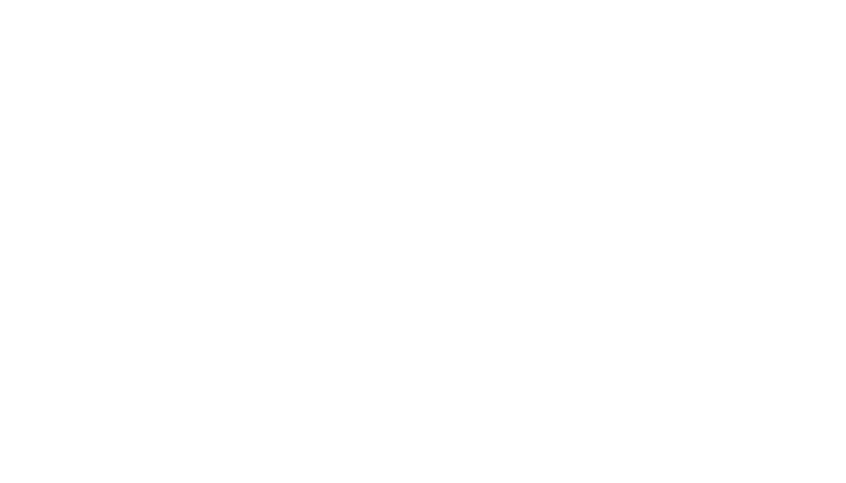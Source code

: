 digraph finite_state_machine {
  bgcolor = "transparent";
  rankdir = LR;
  ratio = 0.5625; // 16:9.

  // Invisible node from which to draw start transition to start state.
  node [style = invis]; -1;

  // Accept state.
  node [color = "white", fontcolor = "white", style = "", shape = doublecircle]; 3;

  // Catch-all (default) for remaining states.
  node [color = "white", fontcolor = "white", style = "", shape = circle, xlabel = ""];

  -1 -> 0 [color = "white", fontcolor = "white"];
  0 -> 1 [color = "white", fontcolor = "white", label = "E"];
  0 -> 1 [color = "white", fontcolor = "white", label = "e"];
  1 -> 2 [color = "white", fontcolor = "white", label = "+"];
  1 -> 2 [color = "white", fontcolor = "white", label = "-"];
  1 -> 3 [color = "white", fontcolor = "white", label = "0-9"];
  2 -> 3 [color = "white", fontcolor = "white", label = "0-9"];
  3 -> 3 [color = "white", fontcolor = "white", label = "0-9"];
}